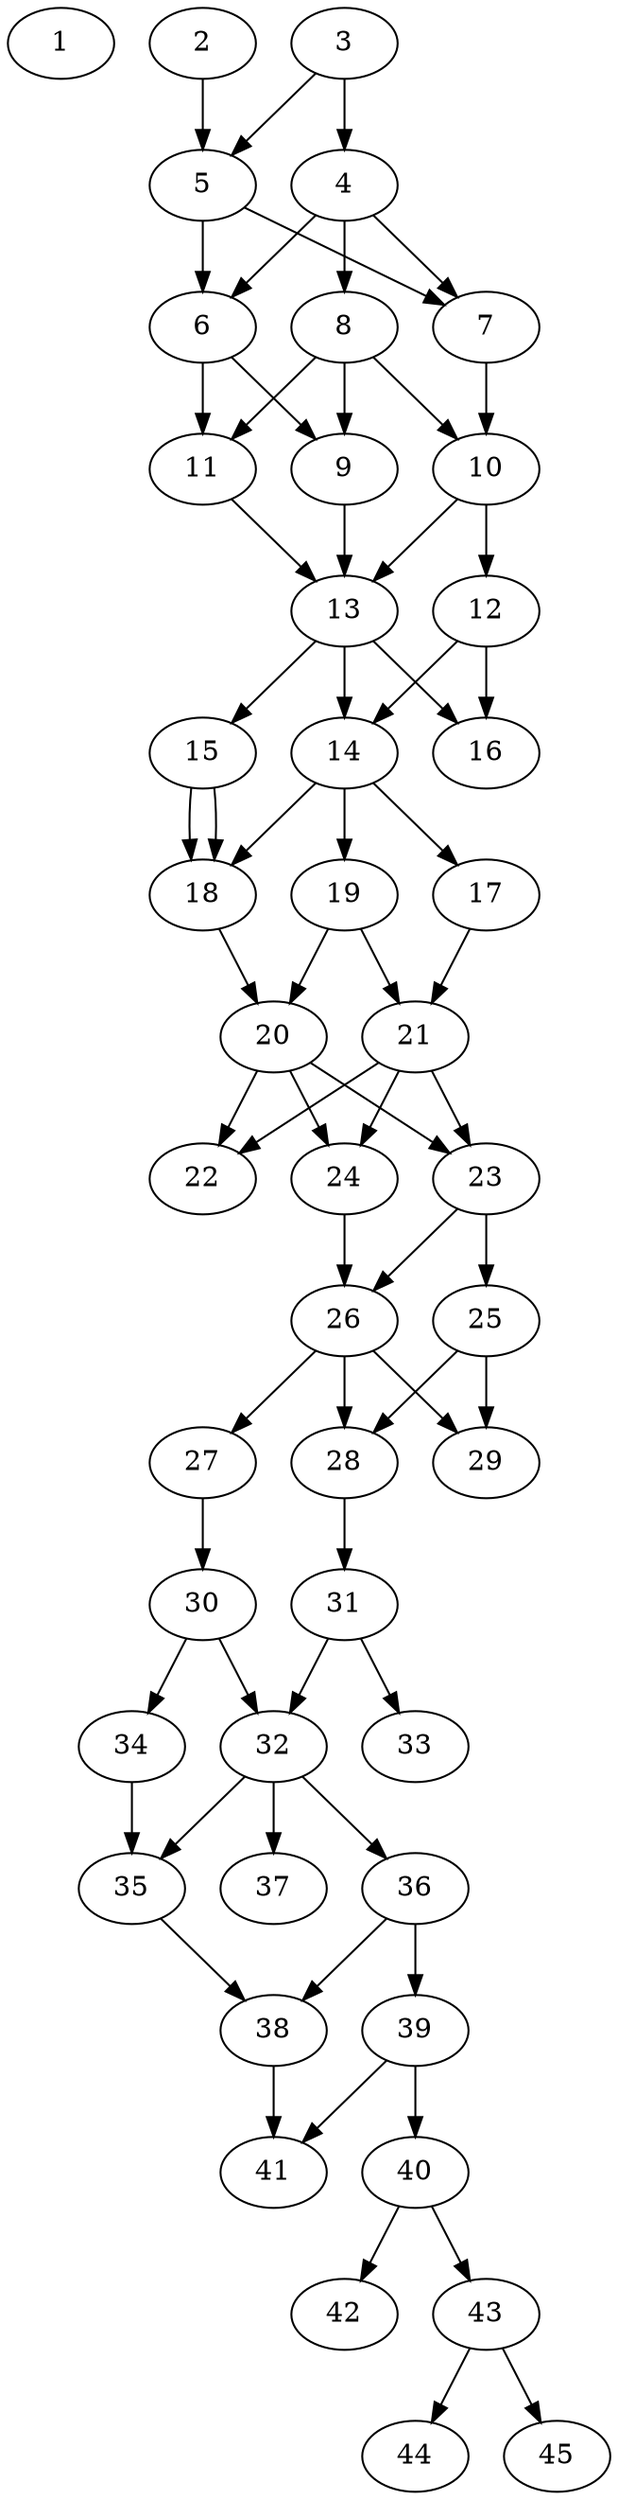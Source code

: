 // DAG automatically generated by daggen at Thu Oct  3 14:07:25 2019
// ./daggen --dot -n 45 --ccr 0.3 --fat 0.3 --regular 0.9 --density 0.7 --mindata 5242880 --maxdata 52428800 
digraph G {
  1 [size="153733120", alpha="0.07", expect_size="46119936"] 
  2 [size="37492053", alpha="0.17", expect_size="11247616"] 
  2 -> 5 [size ="11247616"]
  3 [size="140769280", alpha="0.12", expect_size="42230784"] 
  3 -> 4 [size ="42230784"]
  3 -> 5 [size ="42230784"]
  4 [size="59436373", alpha="0.11", expect_size="17830912"] 
  4 -> 6 [size ="17830912"]
  4 -> 7 [size ="17830912"]
  4 -> 8 [size ="17830912"]
  5 [size="45230080", alpha="0.11", expect_size="13569024"] 
  5 -> 6 [size ="13569024"]
  5 -> 7 [size ="13569024"]
  6 [size="163686400", alpha="0.13", expect_size="49105920"] 
  6 -> 9 [size ="49105920"]
  6 -> 11 [size ="49105920"]
  7 [size="123238400", alpha="0.14", expect_size="36971520"] 
  7 -> 10 [size ="36971520"]
  8 [size="115930453", alpha="0.06", expect_size="34779136"] 
  8 -> 9 [size ="34779136"]
  8 -> 10 [size ="34779136"]
  8 -> 11 [size ="34779136"]
  9 [size="132454400", alpha="0.04", expect_size="39736320"] 
  9 -> 13 [size ="39736320"]
  10 [size="139755520", alpha="0.13", expect_size="41926656"] 
  10 -> 12 [size ="41926656"]
  10 -> 13 [size ="41926656"]
  11 [size="72492373", alpha="0.14", expect_size="21747712"] 
  11 -> 13 [size ="21747712"]
  12 [size="127464107", alpha="0.16", expect_size="38239232"] 
  12 -> 14 [size ="38239232"]
  12 -> 16 [size ="38239232"]
  13 [size="101922133", alpha="0.18", expect_size="30576640"] 
  13 -> 14 [size ="30576640"]
  13 -> 15 [size ="30576640"]
  13 -> 16 [size ="30576640"]
  14 [size="40294400", alpha="0.07", expect_size="12088320"] 
  14 -> 17 [size ="12088320"]
  14 -> 18 [size ="12088320"]
  14 -> 19 [size ="12088320"]
  15 [size="123545600", alpha="0.15", expect_size="37063680"] 
  15 -> 18 [size ="37063680"]
  15 -> 18 [size ="37063680"]
  16 [size="54777173", alpha="0.19", expect_size="16433152"] 
  17 [size="158313813", alpha="0.15", expect_size="47494144"] 
  17 -> 21 [size ="47494144"]
  18 [size="112117760", alpha="0.15", expect_size="33635328"] 
  18 -> 20 [size ="33635328"]
  19 [size="162068480", alpha="0.09", expect_size="48620544"] 
  19 -> 20 [size ="48620544"]
  19 -> 21 [size ="48620544"]
  20 [size="39062187", alpha="0.04", expect_size="11718656"] 
  20 -> 22 [size ="11718656"]
  20 -> 23 [size ="11718656"]
  20 -> 24 [size ="11718656"]
  21 [size="143216640", alpha="0.15", expect_size="42964992"] 
  21 -> 22 [size ="42964992"]
  21 -> 23 [size ="42964992"]
  21 -> 24 [size ="42964992"]
  22 [size="94474240", alpha="0.10", expect_size="28342272"] 
  23 [size="62897493", alpha="0.20", expect_size="18869248"] 
  23 -> 25 [size ="18869248"]
  23 -> 26 [size ="18869248"]
  24 [size="45253973", alpha="0.15", expect_size="13576192"] 
  24 -> 26 [size ="13576192"]
  25 [size="100341760", alpha="0.14", expect_size="30102528"] 
  25 -> 28 [size ="30102528"]
  25 -> 29 [size ="30102528"]
  26 [size="64505173", alpha="0.11", expect_size="19351552"] 
  26 -> 27 [size ="19351552"]
  26 -> 28 [size ="19351552"]
  26 -> 29 [size ="19351552"]
  27 [size="59951787", alpha="0.02", expect_size="17985536"] 
  27 -> 30 [size ="17985536"]
  28 [size="18094080", alpha="0.06", expect_size="5428224"] 
  28 -> 31 [size ="5428224"]
  29 [size="138717867", alpha="0.04", expect_size="41615360"] 
  30 [size="53295787", alpha="0.17", expect_size="15988736"] 
  30 -> 32 [size ="15988736"]
  30 -> 34 [size ="15988736"]
  31 [size="81483093", alpha="0.18", expect_size="24444928"] 
  31 -> 32 [size ="24444928"]
  31 -> 33 [size ="24444928"]
  32 [size="44967253", alpha="0.12", expect_size="13490176"] 
  32 -> 35 [size ="13490176"]
  32 -> 36 [size ="13490176"]
  32 -> 37 [size ="13490176"]
  33 [size="121050453", alpha="0.18", expect_size="36315136"] 
  34 [size="118456320", alpha="0.06", expect_size="35536896"] 
  34 -> 35 [size ="35536896"]
  35 [size="79144960", alpha="0.08", expect_size="23743488"] 
  35 -> 38 [size ="23743488"]
  36 [size="30877013", alpha="0.14", expect_size="9263104"] 
  36 -> 38 [size ="9263104"]
  36 -> 39 [size ="9263104"]
  37 [size="119855787", alpha="0.18", expect_size="35956736"] 
  38 [size="137277440", alpha="0.15", expect_size="41183232"] 
  38 -> 41 [size ="41183232"]
  39 [size="24313173", alpha="0.10", expect_size="7293952"] 
  39 -> 40 [size ="7293952"]
  39 -> 41 [size ="7293952"]
  40 [size="53224107", alpha="0.07", expect_size="15967232"] 
  40 -> 42 [size ="15967232"]
  40 -> 43 [size ="15967232"]
  41 [size="31723520", alpha="0.01", expect_size="9517056"] 
  42 [size="172110507", alpha="0.04", expect_size="51633152"] 
  43 [size="112513707", alpha="0.13", expect_size="33754112"] 
  43 -> 44 [size ="33754112"]
  43 -> 45 [size ="33754112"]
  44 [size="94675627", alpha="0.06", expect_size="28402688"] 
  45 [size="141407573", alpha="0.09", expect_size="42422272"] 
}

